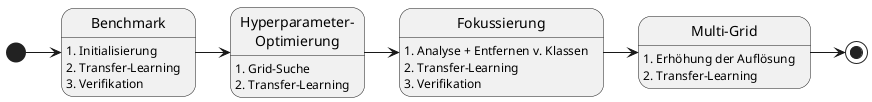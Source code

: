 @startuml
skinparam monochrome true

state "Benchmark" as Phase1
state "Hyperparameter-\nOptimierung" as Phase2
state "Fokussierung" as Phase3
state "Multi-Grid" as Phase4

[*] -> Phase1
Phase1 -> Phase2
Phase2 -> Phase3
Phase3 -> Phase4
Phase4 -> [*]

Phase1 : 1. Initialisierung
Phase1 : 2. Transfer-Learning
Phase1 : 3. Verifikation
Phase2 : 1. Grid-Suche
Phase2 : 2. Transfer-Learning
Phase3 : 1. Analyse + Entfernen v. Klassen
Phase3 : 2. Transfer-Learning
Phase3 : 3. Verifikation
Phase4 : 1. Erhöhung der Auflösung
Phase4 : 2. Transfer-Learning


@enduml
